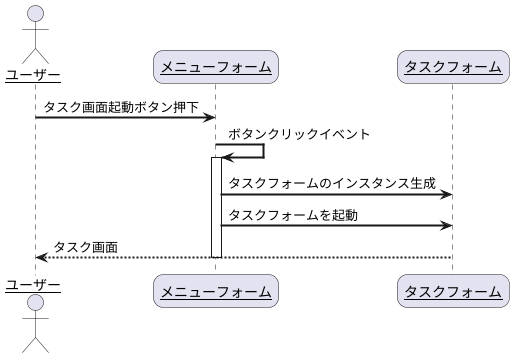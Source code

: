 @startuml
skinparam sequenceArrowThickness 2
skinparam roundcorner 20
skinparam maxmessagesize 60
skinparam sequenceParticipant underline

actor "ユーザー" as user
participant "メニューフォーム" as menu_form
participant "タスクフォーム" as tasc_form

user -> menu_form: タスク画面起動ボタン押下
menu_form -> menu_form: ボタンクリックイベント
activate menu_form
menu_form -> tasc_form: タスクフォームのインスタンス生成
menu_form -> tasc_form: タスクフォームを起動
tasc_form --> user: タスク画面
deactivate menu_form

@enduml